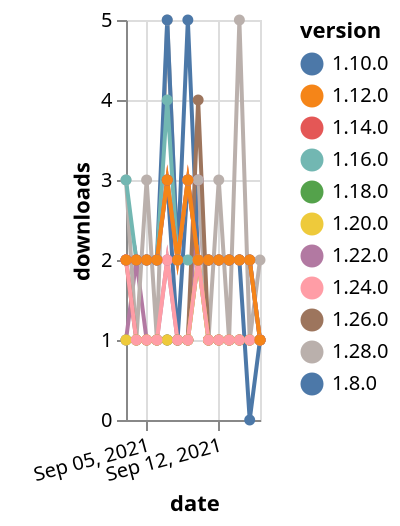 {"$schema": "https://vega.github.io/schema/vega-lite/v5.json", "description": "A simple bar chart with embedded data.", "data": {"values": [{"date": "2021-09-03", "total": 432, "delta": 1, "version": "1.18.0"}, {"date": "2021-09-04", "total": 433, "delta": 1, "version": "1.18.0"}, {"date": "2021-09-05", "total": 434, "delta": 1, "version": "1.18.0"}, {"date": "2021-09-06", "total": 435, "delta": 1, "version": "1.18.0"}, {"date": "2021-09-07", "total": 436, "delta": 1, "version": "1.18.0"}, {"date": "2021-09-08", "total": 437, "delta": 1, "version": "1.18.0"}, {"date": "2021-09-09", "total": 438, "delta": 1, "version": "1.18.0"}, {"date": "2021-09-10", "total": 440, "delta": 2, "version": "1.18.0"}, {"date": "2021-09-11", "total": 441, "delta": 1, "version": "1.18.0"}, {"date": "2021-09-12", "total": 442, "delta": 1, "version": "1.18.0"}, {"date": "2021-09-13", "total": 443, "delta": 1, "version": "1.18.0"}, {"date": "2021-09-14", "total": 444, "delta": 1, "version": "1.18.0"}, {"date": "2021-09-15", "total": 445, "delta": 1, "version": "1.18.0"}, {"date": "2021-09-16", "total": 446, "delta": 1, "version": "1.18.0"}, {"date": "2021-09-03", "total": 487, "delta": 1, "version": "1.22.0"}, {"date": "2021-09-04", "total": 489, "delta": 2, "version": "1.22.0"}, {"date": "2021-09-05", "total": 490, "delta": 1, "version": "1.22.0"}, {"date": "2021-09-06", "total": 491, "delta": 1, "version": "1.22.0"}, {"date": "2021-09-07", "total": 493, "delta": 2, "version": "1.22.0"}, {"date": "2021-09-08", "total": 494, "delta": 1, "version": "1.22.0"}, {"date": "2021-09-09", "total": 495, "delta": 1, "version": "1.22.0"}, {"date": "2021-09-10", "total": 498, "delta": 3, "version": "1.22.0"}, {"date": "2021-09-11", "total": 499, "delta": 1, "version": "1.22.0"}, {"date": "2021-09-12", "total": 500, "delta": 1, "version": "1.22.0"}, {"date": "2021-09-13", "total": 501, "delta": 1, "version": "1.22.0"}, {"date": "2021-09-14", "total": 502, "delta": 1, "version": "1.22.0"}, {"date": "2021-09-15", "total": 503, "delta": 1, "version": "1.22.0"}, {"date": "2021-09-16", "total": 504, "delta": 1, "version": "1.22.0"}, {"date": "2021-09-03", "total": 3022, "delta": 2, "version": "1.8.0"}, {"date": "2021-09-04", "total": 3024, "delta": 2, "version": "1.8.0"}, {"date": "2021-09-05", "total": 3026, "delta": 2, "version": "1.8.0"}, {"date": "2021-09-06", "total": 3028, "delta": 2, "version": "1.8.0"}, {"date": "2021-09-07", "total": 3031, "delta": 3, "version": "1.8.0"}, {"date": "2021-09-08", "total": 3032, "delta": 1, "version": "1.8.0"}, {"date": "2021-09-09", "total": 3035, "delta": 3, "version": "1.8.0"}, {"date": "2021-09-10", "total": 3037, "delta": 2, "version": "1.8.0"}, {"date": "2021-09-11", "total": 3039, "delta": 2, "version": "1.8.0"}, {"date": "2021-09-12", "total": 3041, "delta": 2, "version": "1.8.0"}, {"date": "2021-09-13", "total": 3043, "delta": 2, "version": "1.8.0"}, {"date": "2021-09-14", "total": 3045, "delta": 2, "version": "1.8.0"}, {"date": "2021-09-15", "total": 3045, "delta": 0, "version": "1.8.0"}, {"date": "2021-09-16", "total": 3046, "delta": 1, "version": "1.8.0"}, {"date": "2021-09-03", "total": 179, "delta": 3, "version": "1.28.0"}, {"date": "2021-09-04", "total": 180, "delta": 1, "version": "1.28.0"}, {"date": "2021-09-05", "total": 183, "delta": 3, "version": "1.28.0"}, {"date": "2021-09-06", "total": 184, "delta": 1, "version": "1.28.0"}, {"date": "2021-09-07", "total": 189, "delta": 5, "version": "1.28.0"}, {"date": "2021-09-08", "total": 191, "delta": 2, "version": "1.28.0"}, {"date": "2021-09-09", "total": 194, "delta": 3, "version": "1.28.0"}, {"date": "2021-09-10", "total": 197, "delta": 3, "version": "1.28.0"}, {"date": "2021-09-11", "total": 198, "delta": 1, "version": "1.28.0"}, {"date": "2021-09-12", "total": 201, "delta": 3, "version": "1.28.0"}, {"date": "2021-09-13", "total": 202, "delta": 1, "version": "1.28.0"}, {"date": "2021-09-14", "total": 207, "delta": 5, "version": "1.28.0"}, {"date": "2021-09-15", "total": 208, "delta": 1, "version": "1.28.0"}, {"date": "2021-09-16", "total": 210, "delta": 2, "version": "1.28.0"}, {"date": "2021-09-03", "total": 3692, "delta": 2, "version": "1.10.0"}, {"date": "2021-09-04", "total": 3694, "delta": 2, "version": "1.10.0"}, {"date": "2021-09-05", "total": 3696, "delta": 2, "version": "1.10.0"}, {"date": "2021-09-06", "total": 3698, "delta": 2, "version": "1.10.0"}, {"date": "2021-09-07", "total": 3703, "delta": 5, "version": "1.10.0"}, {"date": "2021-09-08", "total": 3705, "delta": 2, "version": "1.10.0"}, {"date": "2021-09-09", "total": 3710, "delta": 5, "version": "1.10.0"}, {"date": "2021-09-10", "total": 3712, "delta": 2, "version": "1.10.0"}, {"date": "2021-09-11", "total": 3714, "delta": 2, "version": "1.10.0"}, {"date": "2021-09-12", "total": 3716, "delta": 2, "version": "1.10.0"}, {"date": "2021-09-13", "total": 3718, "delta": 2, "version": "1.10.0"}, {"date": "2021-09-14", "total": 3720, "delta": 2, "version": "1.10.0"}, {"date": "2021-09-15", "total": 3722, "delta": 2, "version": "1.10.0"}, {"date": "2021-09-16", "total": 3723, "delta": 1, "version": "1.10.0"}, {"date": "2021-09-03", "total": 322, "delta": 2, "version": "1.26.0"}, {"date": "2021-09-04", "total": 323, "delta": 1, "version": "1.26.0"}, {"date": "2021-09-05", "total": 324, "delta": 1, "version": "1.26.0"}, {"date": "2021-09-06", "total": 325, "delta": 1, "version": "1.26.0"}, {"date": "2021-09-07", "total": 326, "delta": 1, "version": "1.26.0"}, {"date": "2021-09-08", "total": 327, "delta": 1, "version": "1.26.0"}, {"date": "2021-09-09", "total": 328, "delta": 1, "version": "1.26.0"}, {"date": "2021-09-10", "total": 332, "delta": 4, "version": "1.26.0"}, {"date": "2021-09-11", "total": 333, "delta": 1, "version": "1.26.0"}, {"date": "2021-09-12", "total": 334, "delta": 1, "version": "1.26.0"}, {"date": "2021-09-13", "total": 335, "delta": 1, "version": "1.26.0"}, {"date": "2021-09-14", "total": 336, "delta": 1, "version": "1.26.0"}, {"date": "2021-09-15", "total": 337, "delta": 1, "version": "1.26.0"}, {"date": "2021-09-16", "total": 338, "delta": 1, "version": "1.26.0"}, {"date": "2021-09-03", "total": 250, "delta": 1, "version": "1.20.0"}, {"date": "2021-09-04", "total": 251, "delta": 1, "version": "1.20.0"}, {"date": "2021-09-05", "total": 252, "delta": 1, "version": "1.20.0"}, {"date": "2021-09-06", "total": 253, "delta": 1, "version": "1.20.0"}, {"date": "2021-09-07", "total": 254, "delta": 1, "version": "1.20.0"}, {"date": "2021-09-08", "total": 255, "delta": 1, "version": "1.20.0"}, {"date": "2021-09-09", "total": 256, "delta": 1, "version": "1.20.0"}, {"date": "2021-09-10", "total": 258, "delta": 2, "version": "1.20.0"}, {"date": "2021-09-11", "total": 259, "delta": 1, "version": "1.20.0"}, {"date": "2021-09-12", "total": 260, "delta": 1, "version": "1.20.0"}, {"date": "2021-09-13", "total": 261, "delta": 1, "version": "1.20.0"}, {"date": "2021-09-14", "total": 262, "delta": 1, "version": "1.20.0"}, {"date": "2021-09-15", "total": 263, "delta": 1, "version": "1.20.0"}, {"date": "2021-09-16", "total": 264, "delta": 1, "version": "1.20.0"}, {"date": "2021-09-03", "total": 2497, "delta": 3, "version": "1.16.0"}, {"date": "2021-09-04", "total": 2499, "delta": 2, "version": "1.16.0"}, {"date": "2021-09-05", "total": 2501, "delta": 2, "version": "1.16.0"}, {"date": "2021-09-06", "total": 2503, "delta": 2, "version": "1.16.0"}, {"date": "2021-09-07", "total": 2507, "delta": 4, "version": "1.16.0"}, {"date": "2021-09-08", "total": 2509, "delta": 2, "version": "1.16.0"}, {"date": "2021-09-09", "total": 2511, "delta": 2, "version": "1.16.0"}, {"date": "2021-09-10", "total": 2513, "delta": 2, "version": "1.16.0"}, {"date": "2021-09-11", "total": 2515, "delta": 2, "version": "1.16.0"}, {"date": "2021-09-12", "total": 2517, "delta": 2, "version": "1.16.0"}, {"date": "2021-09-13", "total": 2519, "delta": 2, "version": "1.16.0"}, {"date": "2021-09-14", "total": 2521, "delta": 2, "version": "1.16.0"}, {"date": "2021-09-15", "total": 2523, "delta": 2, "version": "1.16.0"}, {"date": "2021-09-16", "total": 2524, "delta": 1, "version": "1.16.0"}, {"date": "2021-09-03", "total": 221, "delta": 2, "version": "1.24.0"}, {"date": "2021-09-04", "total": 222, "delta": 1, "version": "1.24.0"}, {"date": "2021-09-05", "total": 223, "delta": 1, "version": "1.24.0"}, {"date": "2021-09-06", "total": 224, "delta": 1, "version": "1.24.0"}, {"date": "2021-09-07", "total": 226, "delta": 2, "version": "1.24.0"}, {"date": "2021-09-08", "total": 227, "delta": 1, "version": "1.24.0"}, {"date": "2021-09-09", "total": 228, "delta": 1, "version": "1.24.0"}, {"date": "2021-09-10", "total": 230, "delta": 2, "version": "1.24.0"}, {"date": "2021-09-11", "total": 231, "delta": 1, "version": "1.24.0"}, {"date": "2021-09-12", "total": 232, "delta": 1, "version": "1.24.0"}, {"date": "2021-09-13", "total": 233, "delta": 1, "version": "1.24.0"}, {"date": "2021-09-14", "total": 234, "delta": 1, "version": "1.24.0"}, {"date": "2021-09-15", "total": 235, "delta": 1, "version": "1.24.0"}, {"date": "2021-09-16", "total": 236, "delta": 1, "version": "1.24.0"}, {"date": "2021-09-03", "total": 2673, "delta": 2, "version": "1.14.0"}, {"date": "2021-09-04", "total": 2675, "delta": 2, "version": "1.14.0"}, {"date": "2021-09-05", "total": 2677, "delta": 2, "version": "1.14.0"}, {"date": "2021-09-06", "total": 2679, "delta": 2, "version": "1.14.0"}, {"date": "2021-09-07", "total": 2682, "delta": 3, "version": "1.14.0"}, {"date": "2021-09-08", "total": 2684, "delta": 2, "version": "1.14.0"}, {"date": "2021-09-09", "total": 2687, "delta": 3, "version": "1.14.0"}, {"date": "2021-09-10", "total": 2689, "delta": 2, "version": "1.14.0"}, {"date": "2021-09-11", "total": 2691, "delta": 2, "version": "1.14.0"}, {"date": "2021-09-12", "total": 2693, "delta": 2, "version": "1.14.0"}, {"date": "2021-09-13", "total": 2695, "delta": 2, "version": "1.14.0"}, {"date": "2021-09-14", "total": 2697, "delta": 2, "version": "1.14.0"}, {"date": "2021-09-15", "total": 2699, "delta": 2, "version": "1.14.0"}, {"date": "2021-09-16", "total": 2700, "delta": 1, "version": "1.14.0"}, {"date": "2021-09-03", "total": 2585, "delta": 2, "version": "1.12.0"}, {"date": "2021-09-04", "total": 2587, "delta": 2, "version": "1.12.0"}, {"date": "2021-09-05", "total": 2589, "delta": 2, "version": "1.12.0"}, {"date": "2021-09-06", "total": 2591, "delta": 2, "version": "1.12.0"}, {"date": "2021-09-07", "total": 2594, "delta": 3, "version": "1.12.0"}, {"date": "2021-09-08", "total": 2596, "delta": 2, "version": "1.12.0"}, {"date": "2021-09-09", "total": 2599, "delta": 3, "version": "1.12.0"}, {"date": "2021-09-10", "total": 2601, "delta": 2, "version": "1.12.0"}, {"date": "2021-09-11", "total": 2603, "delta": 2, "version": "1.12.0"}, {"date": "2021-09-12", "total": 2605, "delta": 2, "version": "1.12.0"}, {"date": "2021-09-13", "total": 2607, "delta": 2, "version": "1.12.0"}, {"date": "2021-09-14", "total": 2609, "delta": 2, "version": "1.12.0"}, {"date": "2021-09-15", "total": 2611, "delta": 2, "version": "1.12.0"}, {"date": "2021-09-16", "total": 2612, "delta": 1, "version": "1.12.0"}]}, "width": "container", "mark": {"type": "line", "point": {"filled": true}}, "encoding": {"x": {"field": "date", "type": "temporal", "timeUnit": "yearmonthdate", "title": "date", "axis": {"labelAngle": -15}}, "y": {"field": "delta", "type": "quantitative", "title": "downloads"}, "color": {"field": "version", "type": "nominal"}, "tooltip": {"field": "delta"}}}